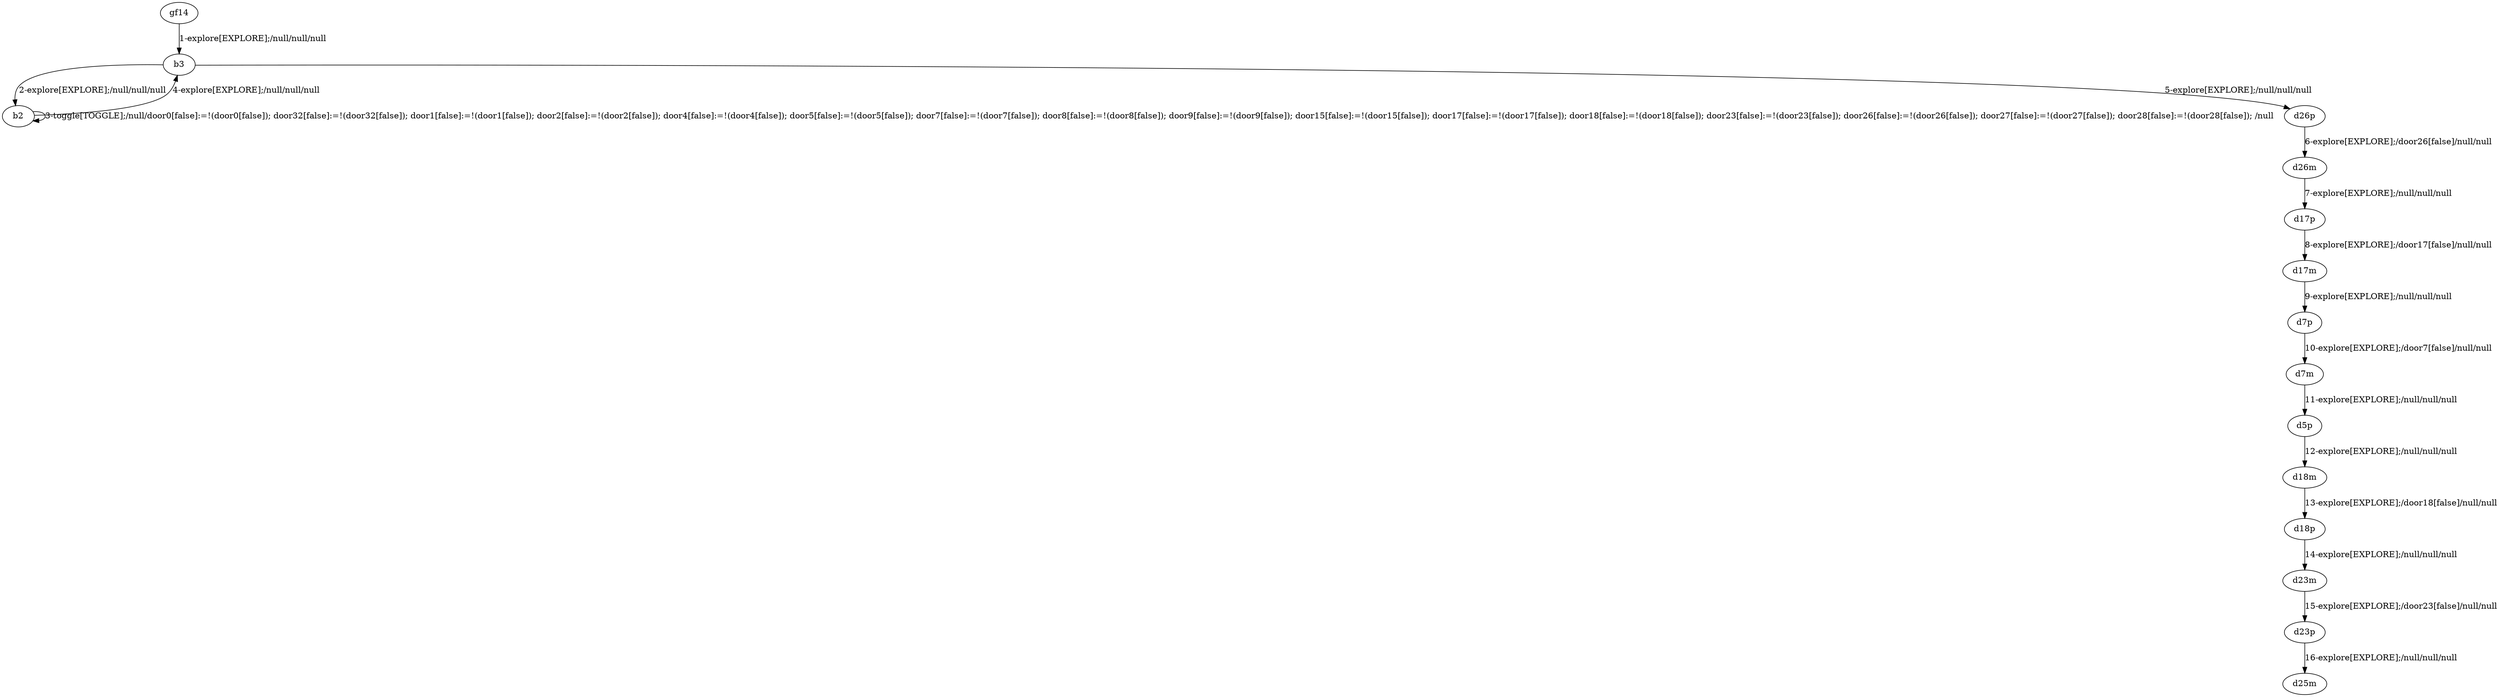 # Total number of goals covered by this test: 2
# d23p --> d25m
# d23m --> d23p

digraph g {
"gf14" -> "b3" [label = "1-explore[EXPLORE];/null/null/null"];
"b3" -> "b2" [label = "2-explore[EXPLORE];/null/null/null"];
"b2" -> "b2" [label = "3-toggle[TOGGLE];/null/door0[false]:=!(door0[false]); door32[false]:=!(door32[false]); door1[false]:=!(door1[false]); door2[false]:=!(door2[false]); door4[false]:=!(door4[false]); door5[false]:=!(door5[false]); door7[false]:=!(door7[false]); door8[false]:=!(door8[false]); door9[false]:=!(door9[false]); door15[false]:=!(door15[false]); door17[false]:=!(door17[false]); door18[false]:=!(door18[false]); door23[false]:=!(door23[false]); door26[false]:=!(door26[false]); door27[false]:=!(door27[false]); door28[false]:=!(door28[false]); /null"];
"b2" -> "b3" [label = "4-explore[EXPLORE];/null/null/null"];
"b3" -> "d26p" [label = "5-explore[EXPLORE];/null/null/null"];
"d26p" -> "d26m" [label = "6-explore[EXPLORE];/door26[false]/null/null"];
"d26m" -> "d17p" [label = "7-explore[EXPLORE];/null/null/null"];
"d17p" -> "d17m" [label = "8-explore[EXPLORE];/door17[false]/null/null"];
"d17m" -> "d7p" [label = "9-explore[EXPLORE];/null/null/null"];
"d7p" -> "d7m" [label = "10-explore[EXPLORE];/door7[false]/null/null"];
"d7m" -> "d5p" [label = "11-explore[EXPLORE];/null/null/null"];
"d5p" -> "d18m" [label = "12-explore[EXPLORE];/null/null/null"];
"d18m" -> "d18p" [label = "13-explore[EXPLORE];/door18[false]/null/null"];
"d18p" -> "d23m" [label = "14-explore[EXPLORE];/null/null/null"];
"d23m" -> "d23p" [label = "15-explore[EXPLORE];/door23[false]/null/null"];
"d23p" -> "d25m" [label = "16-explore[EXPLORE];/null/null/null"];
}